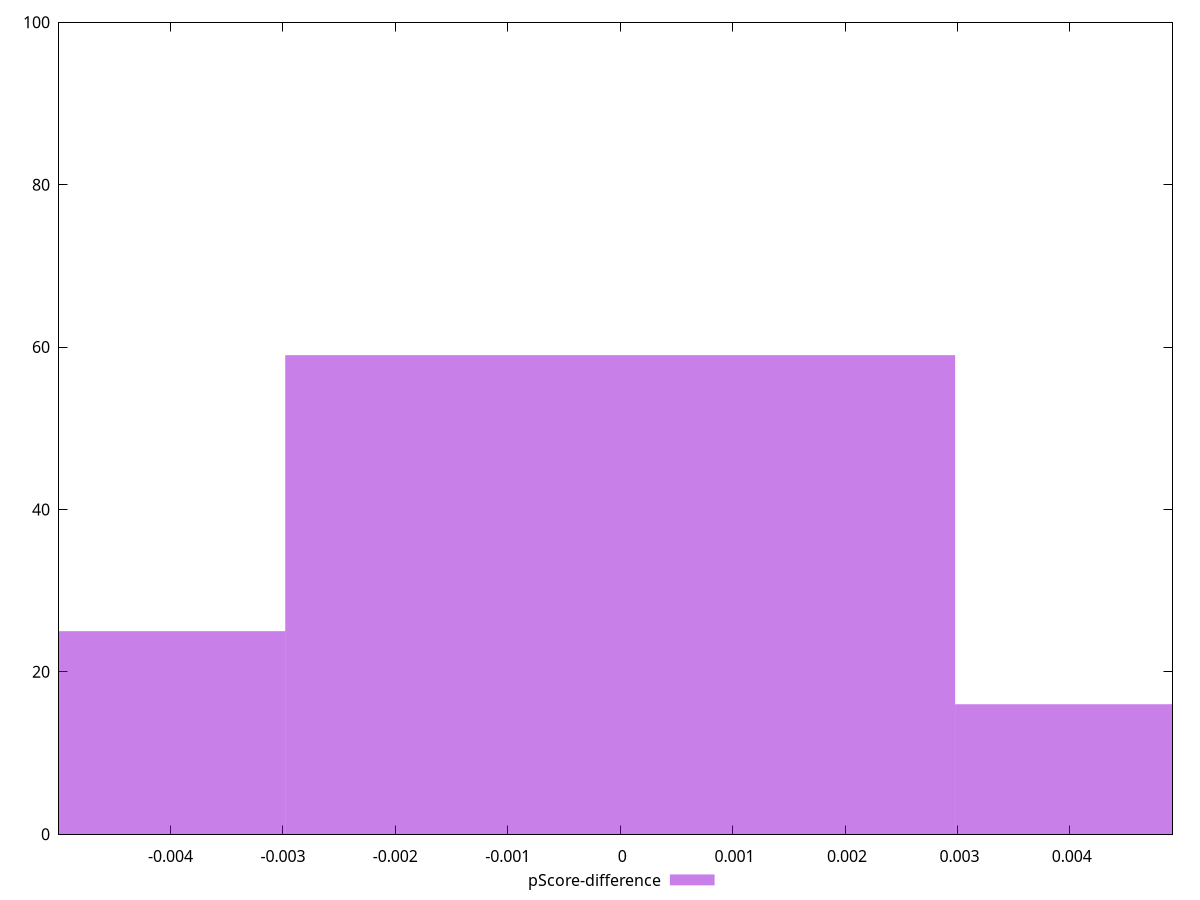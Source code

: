 reset

$pScoreDifference <<EOF
0 59
-0.005959065452237854 25
0.005959065452237854 16
EOF

set key outside below
set boxwidth 0.005959065452237854
set xrange [-0.0049921046513737855:0.004913178596826162]
set yrange [0:100]
set trange [0:100]
set style fill transparent solid 0.5 noborder
set terminal svg size 640, 490 enhanced background rgb 'white'
set output "reprap/total-blocking-time/samples/pages+cached+noexternal+nomedia+nocss+nojs/pScore-difference/histogram.svg"

plot $pScoreDifference title "pScore-difference" with boxes

reset
